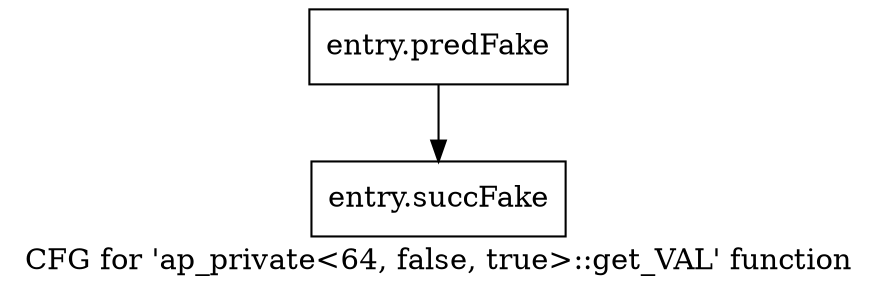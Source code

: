 digraph "CFG for 'ap_private\<64, false, true\>::get_VAL' function" {
	label="CFG for 'ap_private\<64, false, true\>::get_VAL' function";

	Node0x3d9f270 [shape=record,filename="",linenumber="",label="{entry.predFake}"];
	Node0x3d9f270 -> Node0x3ec58a0[ callList="" memoryops="" filename="/tools/Xilinx/Vitis_HLS/2022.1/include/etc/ap_private.h" execusionnum="6400"];
	Node0x3ec58a0 [shape=record,filename="/tools/Xilinx/Vitis_HLS/2022.1/include/etc/ap_private.h",linenumber="1434",label="{entry.succFake}"];
}
